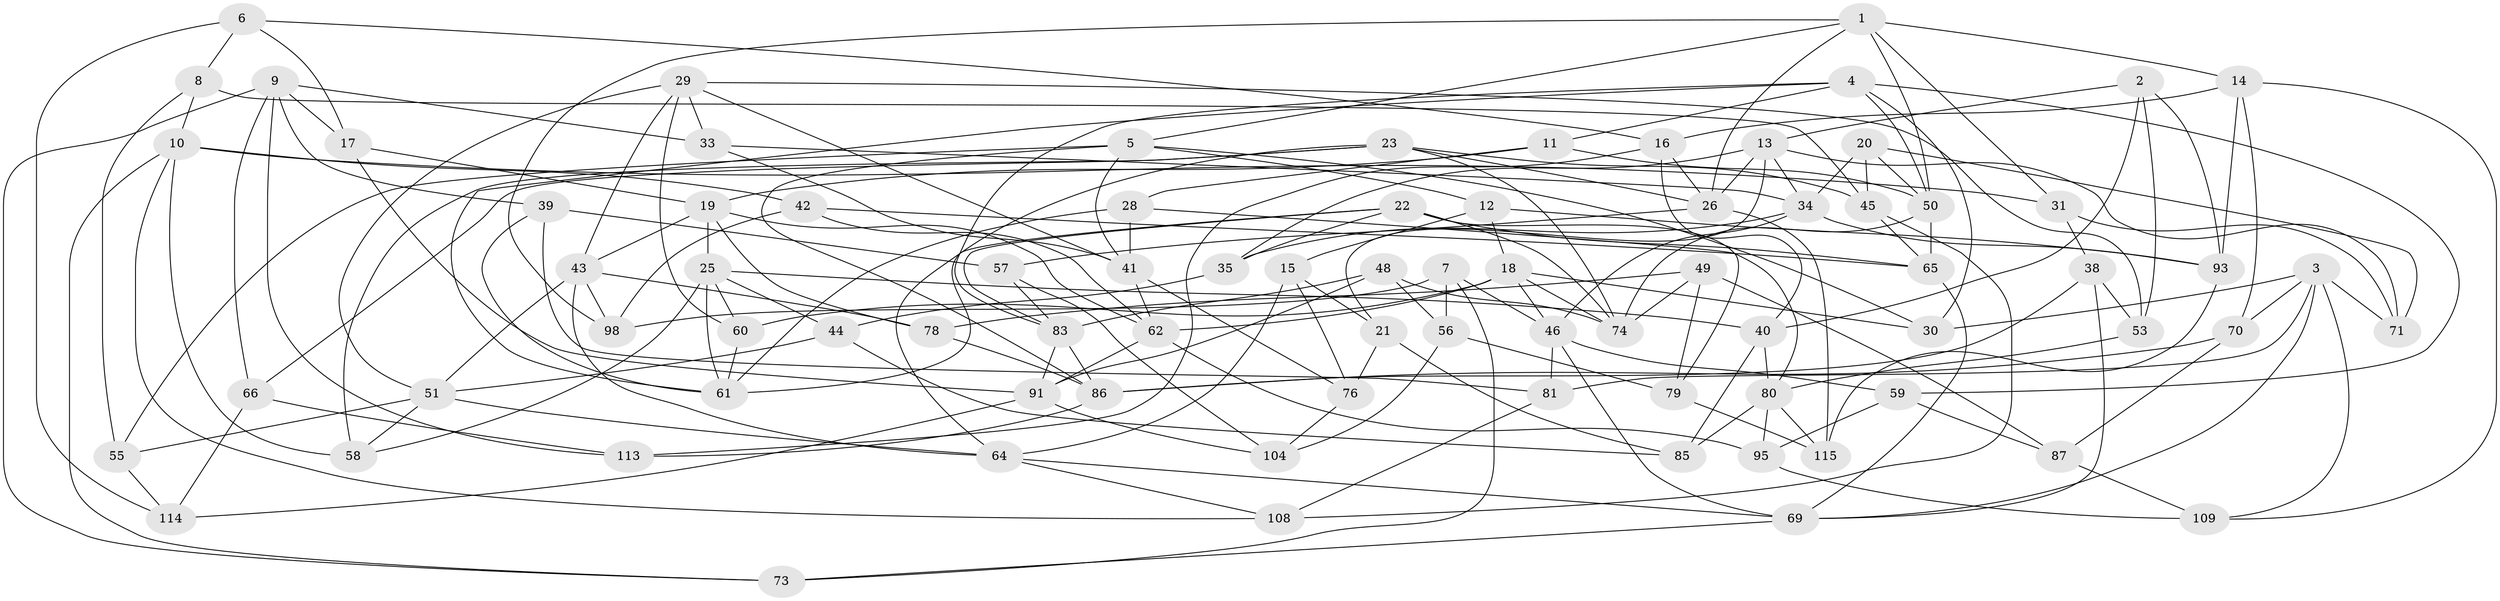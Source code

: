 // Generated by graph-tools (version 1.1) at 2025/24/03/03/25 07:24:25]
// undirected, 81 vertices, 194 edges
graph export_dot {
graph [start="1"]
  node [color=gray90,style=filled];
  1 [super="+54"];
  2;
  3 [super="+37"];
  4 [super="+52"];
  5 [super="+24"];
  6;
  7;
  8;
  9 [super="+92"];
  10 [super="+63"];
  11;
  12;
  13 [super="+27"];
  14 [super="+36"];
  15;
  16 [super="+32"];
  17;
  18 [super="+77"];
  19 [super="+68"];
  20;
  21;
  22 [super="+82"];
  23 [super="+84"];
  25 [super="+89"];
  26 [super="+47"];
  28;
  29 [super="+111"];
  30;
  31;
  33;
  34 [super="+100"];
  35;
  38;
  39;
  40 [super="+116"];
  41 [super="+88"];
  42;
  43 [super="+75"];
  44;
  45 [super="+90"];
  46 [super="+110"];
  48;
  49;
  50 [super="+106"];
  51 [super="+72"];
  53;
  55;
  56;
  57;
  58;
  59;
  60;
  61 [super="+96"];
  62 [super="+112"];
  64 [super="+67"];
  65 [super="+107"];
  66;
  69 [super="+94"];
  70;
  71;
  73;
  74 [super="+97"];
  76;
  78;
  79;
  80 [super="+105"];
  81;
  83 [super="+102"];
  85;
  86 [super="+99"];
  87;
  91 [super="+101"];
  93 [super="+103"];
  95;
  98;
  104;
  108;
  109;
  113;
  114;
  115;
  1 -- 14;
  1 -- 98;
  1 -- 26;
  1 -- 5;
  1 -- 31;
  1 -- 50;
  2 -- 53;
  2 -- 13;
  2 -- 93;
  2 -- 40;
  3 -- 30;
  3 -- 71;
  3 -- 81;
  3 -- 109;
  3 -- 69;
  3 -- 70;
  4 -- 30;
  4 -- 59;
  4 -- 83;
  4 -- 50;
  4 -- 11;
  4 -- 61;
  5 -- 30;
  5 -- 41;
  5 -- 12;
  5 -- 55;
  5 -- 86;
  6 -- 114;
  6 -- 8;
  6 -- 17;
  6 -- 16;
  7 -- 73;
  7 -- 98;
  7 -- 46;
  7 -- 56;
  8 -- 45;
  8 -- 55;
  8 -- 10;
  9 -- 66;
  9 -- 39;
  9 -- 33;
  9 -- 73;
  9 -- 113;
  9 -- 17;
  10 -- 73;
  10 -- 42;
  10 -- 58;
  10 -- 108;
  10 -- 31;
  11 -- 50;
  11 -- 28;
  11 -- 19;
  12 -- 93;
  12 -- 15;
  12 -- 18;
  13 -- 71;
  13 -- 35;
  13 -- 21;
  13 -- 26;
  13 -- 34;
  14 -- 93 [weight=2];
  14 -- 16;
  14 -- 70;
  14 -- 109;
  15 -- 76;
  15 -- 64;
  15 -- 21;
  16 -- 113;
  16 -- 26;
  16 -- 40 [weight=2];
  17 -- 91;
  17 -- 19;
  18 -- 62;
  18 -- 46;
  18 -- 60;
  18 -- 74;
  18 -- 30;
  19 -- 43;
  19 -- 78;
  19 -- 25;
  19 -- 62;
  20 -- 71;
  20 -- 50;
  20 -- 45;
  20 -- 34;
  21 -- 85;
  21 -- 76;
  22 -- 35;
  22 -- 61;
  22 -- 79;
  22 -- 74;
  22 -- 65;
  22 -- 83;
  23 -- 26;
  23 -- 45;
  23 -- 74;
  23 -- 66;
  23 -- 58;
  23 -- 64;
  25 -- 44;
  25 -- 58;
  25 -- 60;
  25 -- 61;
  25 -- 40;
  26 -- 57;
  26 -- 115;
  28 -- 80;
  28 -- 41;
  28 -- 61;
  29 -- 60;
  29 -- 41;
  29 -- 53;
  29 -- 33;
  29 -- 51;
  29 -- 43;
  31 -- 38;
  31 -- 71;
  33 -- 41;
  33 -- 34;
  34 -- 35;
  34 -- 46;
  34 -- 93;
  35 -- 44;
  38 -- 53;
  38 -- 69;
  38 -- 86;
  39 -- 57;
  39 -- 81;
  39 -- 61;
  40 -- 85;
  40 -- 80;
  41 -- 76;
  41 -- 62;
  42 -- 65;
  42 -- 98;
  42 -- 62;
  43 -- 51;
  43 -- 64;
  43 -- 98;
  43 -- 78;
  44 -- 85;
  44 -- 51;
  45 -- 65 [weight=2];
  45 -- 108;
  46 -- 81;
  46 -- 59;
  46 -- 69;
  48 -- 91;
  48 -- 74;
  48 -- 56;
  48 -- 83;
  49 -- 79;
  49 -- 74;
  49 -- 87;
  49 -- 78;
  50 -- 65;
  50 -- 74;
  51 -- 64;
  51 -- 58;
  51 -- 55;
  53 -- 80;
  55 -- 114;
  56 -- 79;
  56 -- 104;
  57 -- 104;
  57 -- 83;
  59 -- 87;
  59 -- 95;
  60 -- 61;
  62 -- 95;
  62 -- 91;
  64 -- 69;
  64 -- 108;
  65 -- 69;
  66 -- 113;
  66 -- 114;
  69 -- 73;
  70 -- 86;
  70 -- 87;
  76 -- 104;
  78 -- 86;
  79 -- 115;
  80 -- 95;
  80 -- 115;
  80 -- 85;
  81 -- 108;
  83 -- 91;
  83 -- 86;
  86 -- 113;
  87 -- 109;
  91 -- 114;
  91 -- 104;
  93 -- 115;
  95 -- 109;
}
